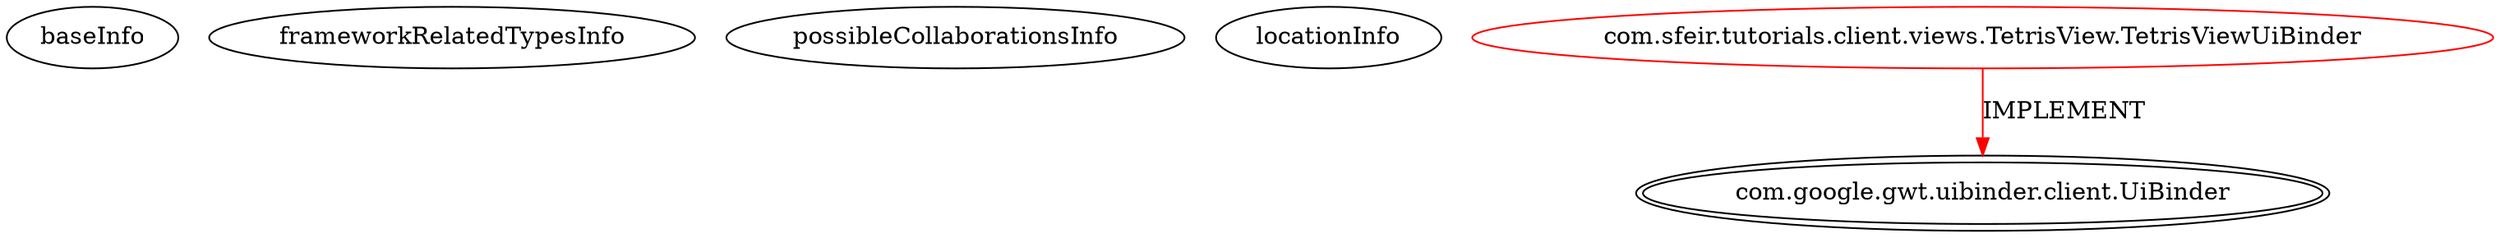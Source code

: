 digraph {
baseInfo[graphId=4244,category="extension_graph",isAnonymous=false,possibleRelation=false]
frameworkRelatedTypesInfo[0="com.google.gwt.uibinder.client.UiBinder"]
possibleCollaborationsInfo[]
locationInfo[projectName="oussamazoghlami-TetrisGwt",filePath="/oussamazoghlami-TetrisGwt/TetrisGwt-master/Tetris/src/com/sfeir/tutorials/client/views/TetrisView.java",contextSignature="TetrisViewUiBinder",graphId="4244"]
0[label="com.sfeir.tutorials.client.views.TetrisView.TetrisViewUiBinder",vertexType="ROOT_CLIENT_CLASS_DECLARATION",isFrameworkType=false,color=red]
1[label="com.google.gwt.uibinder.client.UiBinder",vertexType="FRAMEWORK_INTERFACE_TYPE",isFrameworkType=true,peripheries=2]
0->1[label="IMPLEMENT",color=red]
}
